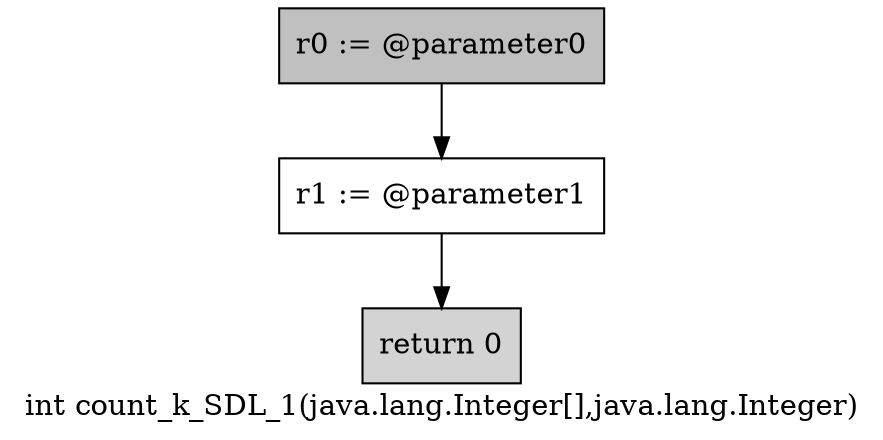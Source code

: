 digraph "int count_k_SDL_1(java.lang.Integer[],java.lang.Integer)" {
    label="int count_k_SDL_1(java.lang.Integer[],java.lang.Integer)";
    node [shape=box];
    "0" [style=filled,fillcolor=gray,label="r0 := @parameter0",];
    "1" [label="r1 := @parameter1",];
    "0"->"1";
    "2" [style=filled,fillcolor=lightgray,label="return 0",];
    "1"->"2";
}
